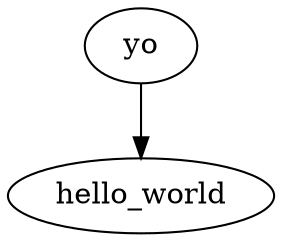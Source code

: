 digraph superpipe {
  yo [expression="'yo'"]
  hello_world [function="eval.Pipeline",pipeline="'/home/cld/projects/dotpipelines/hello_world.dot'",cachedir=cachedir]
  yo -> hello_world [name="hello"]
}
